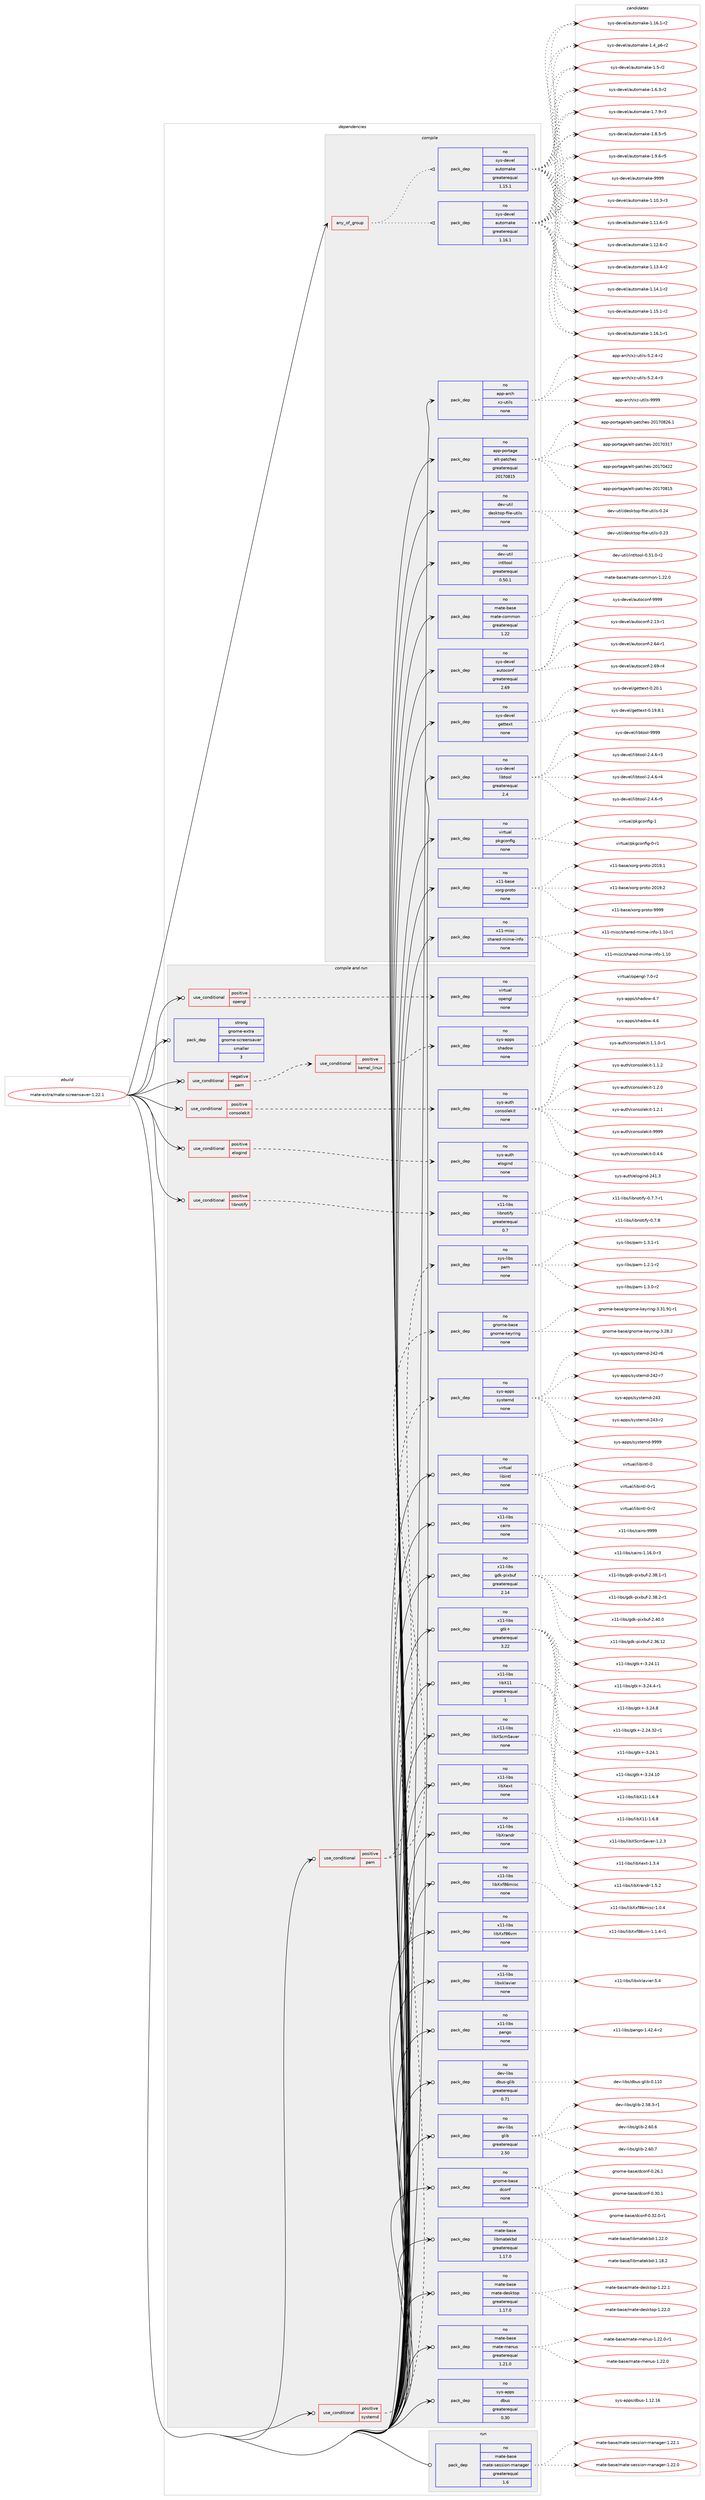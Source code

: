 digraph prolog {

# *************
# Graph options
# *************

newrank=true;
concentrate=true;
compound=true;
graph [rankdir=LR,fontname=Helvetica,fontsize=10,ranksep=1.5];#, ranksep=2.5, nodesep=0.2];
edge  [arrowhead=vee];
node  [fontname=Helvetica,fontsize=10];

# **********
# The ebuild
# **********

subgraph cluster_leftcol {
color=gray;
rank=same;
label=<<i>ebuild</i>>;
id [label="mate-extra/mate-screensaver-1.22.1", color=red, width=4, href="../mate-extra/mate-screensaver-1.22.1.svg"];
}

# ****************
# The dependencies
# ****************

subgraph cluster_midcol {
color=gray;
label=<<i>dependencies</i>>;
subgraph cluster_compile {
fillcolor="#eeeeee";
style=filled;
label=<<i>compile</i>>;
subgraph any13034 {
dependency775326 [label=<<TABLE BORDER="0" CELLBORDER="1" CELLSPACING="0" CELLPADDING="4"><TR><TD CELLPADDING="10">any_of_group</TD></TR></TABLE>>, shape=none, color=red];subgraph pack573028 {
dependency775327 [label=<<TABLE BORDER="0" CELLBORDER="1" CELLSPACING="0" CELLPADDING="4" WIDTH="220"><TR><TD ROWSPAN="6" CELLPADDING="30">pack_dep</TD></TR><TR><TD WIDTH="110">no</TD></TR><TR><TD>sys-devel</TD></TR><TR><TD>automake</TD></TR><TR><TD>greaterequal</TD></TR><TR><TD>1.16.1</TD></TR></TABLE>>, shape=none, color=blue];
}
dependency775326:e -> dependency775327:w [weight=20,style="dotted",arrowhead="oinv"];
subgraph pack573029 {
dependency775328 [label=<<TABLE BORDER="0" CELLBORDER="1" CELLSPACING="0" CELLPADDING="4" WIDTH="220"><TR><TD ROWSPAN="6" CELLPADDING="30">pack_dep</TD></TR><TR><TD WIDTH="110">no</TD></TR><TR><TD>sys-devel</TD></TR><TR><TD>automake</TD></TR><TR><TD>greaterequal</TD></TR><TR><TD>1.15.1</TD></TR></TABLE>>, shape=none, color=blue];
}
dependency775326:e -> dependency775328:w [weight=20,style="dotted",arrowhead="oinv"];
}
id:e -> dependency775326:w [weight=20,style="solid",arrowhead="vee"];
subgraph pack573030 {
dependency775329 [label=<<TABLE BORDER="0" CELLBORDER="1" CELLSPACING="0" CELLPADDING="4" WIDTH="220"><TR><TD ROWSPAN="6" CELLPADDING="30">pack_dep</TD></TR><TR><TD WIDTH="110">no</TD></TR><TR><TD>app-arch</TD></TR><TR><TD>xz-utils</TD></TR><TR><TD>none</TD></TR><TR><TD></TD></TR></TABLE>>, shape=none, color=blue];
}
id:e -> dependency775329:w [weight=20,style="solid",arrowhead="vee"];
subgraph pack573031 {
dependency775330 [label=<<TABLE BORDER="0" CELLBORDER="1" CELLSPACING="0" CELLPADDING="4" WIDTH="220"><TR><TD ROWSPAN="6" CELLPADDING="30">pack_dep</TD></TR><TR><TD WIDTH="110">no</TD></TR><TR><TD>app-portage</TD></TR><TR><TD>elt-patches</TD></TR><TR><TD>greaterequal</TD></TR><TR><TD>20170815</TD></TR></TABLE>>, shape=none, color=blue];
}
id:e -> dependency775330:w [weight=20,style="solid",arrowhead="vee"];
subgraph pack573032 {
dependency775331 [label=<<TABLE BORDER="0" CELLBORDER="1" CELLSPACING="0" CELLPADDING="4" WIDTH="220"><TR><TD ROWSPAN="6" CELLPADDING="30">pack_dep</TD></TR><TR><TD WIDTH="110">no</TD></TR><TR><TD>dev-util</TD></TR><TR><TD>desktop-file-utils</TD></TR><TR><TD>none</TD></TR><TR><TD></TD></TR></TABLE>>, shape=none, color=blue];
}
id:e -> dependency775331:w [weight=20,style="solid",arrowhead="vee"];
subgraph pack573033 {
dependency775332 [label=<<TABLE BORDER="0" CELLBORDER="1" CELLSPACING="0" CELLPADDING="4" WIDTH="220"><TR><TD ROWSPAN="6" CELLPADDING="30">pack_dep</TD></TR><TR><TD WIDTH="110">no</TD></TR><TR><TD>dev-util</TD></TR><TR><TD>intltool</TD></TR><TR><TD>greaterequal</TD></TR><TR><TD>0.50.1</TD></TR></TABLE>>, shape=none, color=blue];
}
id:e -> dependency775332:w [weight=20,style="solid",arrowhead="vee"];
subgraph pack573034 {
dependency775333 [label=<<TABLE BORDER="0" CELLBORDER="1" CELLSPACING="0" CELLPADDING="4" WIDTH="220"><TR><TD ROWSPAN="6" CELLPADDING="30">pack_dep</TD></TR><TR><TD WIDTH="110">no</TD></TR><TR><TD>mate-base</TD></TR><TR><TD>mate-common</TD></TR><TR><TD>greaterequal</TD></TR><TR><TD>1.22</TD></TR></TABLE>>, shape=none, color=blue];
}
id:e -> dependency775333:w [weight=20,style="solid",arrowhead="vee"];
subgraph pack573035 {
dependency775334 [label=<<TABLE BORDER="0" CELLBORDER="1" CELLSPACING="0" CELLPADDING="4" WIDTH="220"><TR><TD ROWSPAN="6" CELLPADDING="30">pack_dep</TD></TR><TR><TD WIDTH="110">no</TD></TR><TR><TD>sys-devel</TD></TR><TR><TD>autoconf</TD></TR><TR><TD>greaterequal</TD></TR><TR><TD>2.69</TD></TR></TABLE>>, shape=none, color=blue];
}
id:e -> dependency775334:w [weight=20,style="solid",arrowhead="vee"];
subgraph pack573036 {
dependency775335 [label=<<TABLE BORDER="0" CELLBORDER="1" CELLSPACING="0" CELLPADDING="4" WIDTH="220"><TR><TD ROWSPAN="6" CELLPADDING="30">pack_dep</TD></TR><TR><TD WIDTH="110">no</TD></TR><TR><TD>sys-devel</TD></TR><TR><TD>gettext</TD></TR><TR><TD>none</TD></TR><TR><TD></TD></TR></TABLE>>, shape=none, color=blue];
}
id:e -> dependency775335:w [weight=20,style="solid",arrowhead="vee"];
subgraph pack573037 {
dependency775336 [label=<<TABLE BORDER="0" CELLBORDER="1" CELLSPACING="0" CELLPADDING="4" WIDTH="220"><TR><TD ROWSPAN="6" CELLPADDING="30">pack_dep</TD></TR><TR><TD WIDTH="110">no</TD></TR><TR><TD>sys-devel</TD></TR><TR><TD>libtool</TD></TR><TR><TD>greaterequal</TD></TR><TR><TD>2.4</TD></TR></TABLE>>, shape=none, color=blue];
}
id:e -> dependency775336:w [weight=20,style="solid",arrowhead="vee"];
subgraph pack573038 {
dependency775337 [label=<<TABLE BORDER="0" CELLBORDER="1" CELLSPACING="0" CELLPADDING="4" WIDTH="220"><TR><TD ROWSPAN="6" CELLPADDING="30">pack_dep</TD></TR><TR><TD WIDTH="110">no</TD></TR><TR><TD>virtual</TD></TR><TR><TD>pkgconfig</TD></TR><TR><TD>none</TD></TR><TR><TD></TD></TR></TABLE>>, shape=none, color=blue];
}
id:e -> dependency775337:w [weight=20,style="solid",arrowhead="vee"];
subgraph pack573039 {
dependency775338 [label=<<TABLE BORDER="0" CELLBORDER="1" CELLSPACING="0" CELLPADDING="4" WIDTH="220"><TR><TD ROWSPAN="6" CELLPADDING="30">pack_dep</TD></TR><TR><TD WIDTH="110">no</TD></TR><TR><TD>x11-base</TD></TR><TR><TD>xorg-proto</TD></TR><TR><TD>none</TD></TR><TR><TD></TD></TR></TABLE>>, shape=none, color=blue];
}
id:e -> dependency775338:w [weight=20,style="solid",arrowhead="vee"];
subgraph pack573040 {
dependency775339 [label=<<TABLE BORDER="0" CELLBORDER="1" CELLSPACING="0" CELLPADDING="4" WIDTH="220"><TR><TD ROWSPAN="6" CELLPADDING="30">pack_dep</TD></TR><TR><TD WIDTH="110">no</TD></TR><TR><TD>x11-misc</TD></TR><TR><TD>shared-mime-info</TD></TR><TR><TD>none</TD></TR><TR><TD></TD></TR></TABLE>>, shape=none, color=blue];
}
id:e -> dependency775339:w [weight=20,style="solid",arrowhead="vee"];
}
subgraph cluster_compileandrun {
fillcolor="#eeeeee";
style=filled;
label=<<i>compile and run</i>>;
subgraph cond188850 {
dependency775340 [label=<<TABLE BORDER="0" CELLBORDER="1" CELLSPACING="0" CELLPADDING="4"><TR><TD ROWSPAN="3" CELLPADDING="10">use_conditional</TD></TR><TR><TD>negative</TD></TR><TR><TD>pam</TD></TR></TABLE>>, shape=none, color=red];
subgraph cond188851 {
dependency775341 [label=<<TABLE BORDER="0" CELLBORDER="1" CELLSPACING="0" CELLPADDING="4"><TR><TD ROWSPAN="3" CELLPADDING="10">use_conditional</TD></TR><TR><TD>positive</TD></TR><TR><TD>kernel_linux</TD></TR></TABLE>>, shape=none, color=red];
subgraph pack573041 {
dependency775342 [label=<<TABLE BORDER="0" CELLBORDER="1" CELLSPACING="0" CELLPADDING="4" WIDTH="220"><TR><TD ROWSPAN="6" CELLPADDING="30">pack_dep</TD></TR><TR><TD WIDTH="110">no</TD></TR><TR><TD>sys-apps</TD></TR><TR><TD>shadow</TD></TR><TR><TD>none</TD></TR><TR><TD></TD></TR></TABLE>>, shape=none, color=blue];
}
dependency775341:e -> dependency775342:w [weight=20,style="dashed",arrowhead="vee"];
}
dependency775340:e -> dependency775341:w [weight=20,style="dashed",arrowhead="vee"];
}
id:e -> dependency775340:w [weight=20,style="solid",arrowhead="odotvee"];
subgraph cond188852 {
dependency775343 [label=<<TABLE BORDER="0" CELLBORDER="1" CELLSPACING="0" CELLPADDING="4"><TR><TD ROWSPAN="3" CELLPADDING="10">use_conditional</TD></TR><TR><TD>positive</TD></TR><TR><TD>consolekit</TD></TR></TABLE>>, shape=none, color=red];
subgraph pack573042 {
dependency775344 [label=<<TABLE BORDER="0" CELLBORDER="1" CELLSPACING="0" CELLPADDING="4" WIDTH="220"><TR><TD ROWSPAN="6" CELLPADDING="30">pack_dep</TD></TR><TR><TD WIDTH="110">no</TD></TR><TR><TD>sys-auth</TD></TR><TR><TD>consolekit</TD></TR><TR><TD>none</TD></TR><TR><TD></TD></TR></TABLE>>, shape=none, color=blue];
}
dependency775343:e -> dependency775344:w [weight=20,style="dashed",arrowhead="vee"];
}
id:e -> dependency775343:w [weight=20,style="solid",arrowhead="odotvee"];
subgraph cond188853 {
dependency775345 [label=<<TABLE BORDER="0" CELLBORDER="1" CELLSPACING="0" CELLPADDING="4"><TR><TD ROWSPAN="3" CELLPADDING="10">use_conditional</TD></TR><TR><TD>positive</TD></TR><TR><TD>elogind</TD></TR></TABLE>>, shape=none, color=red];
subgraph pack573043 {
dependency775346 [label=<<TABLE BORDER="0" CELLBORDER="1" CELLSPACING="0" CELLPADDING="4" WIDTH="220"><TR><TD ROWSPAN="6" CELLPADDING="30">pack_dep</TD></TR><TR><TD WIDTH="110">no</TD></TR><TR><TD>sys-auth</TD></TR><TR><TD>elogind</TD></TR><TR><TD>none</TD></TR><TR><TD></TD></TR></TABLE>>, shape=none, color=blue];
}
dependency775345:e -> dependency775346:w [weight=20,style="dashed",arrowhead="vee"];
}
id:e -> dependency775345:w [weight=20,style="solid",arrowhead="odotvee"];
subgraph cond188854 {
dependency775347 [label=<<TABLE BORDER="0" CELLBORDER="1" CELLSPACING="0" CELLPADDING="4"><TR><TD ROWSPAN="3" CELLPADDING="10">use_conditional</TD></TR><TR><TD>positive</TD></TR><TR><TD>libnotify</TD></TR></TABLE>>, shape=none, color=red];
subgraph pack573044 {
dependency775348 [label=<<TABLE BORDER="0" CELLBORDER="1" CELLSPACING="0" CELLPADDING="4" WIDTH="220"><TR><TD ROWSPAN="6" CELLPADDING="30">pack_dep</TD></TR><TR><TD WIDTH="110">no</TD></TR><TR><TD>x11-libs</TD></TR><TR><TD>libnotify</TD></TR><TR><TD>greaterequal</TD></TR><TR><TD>0.7</TD></TR></TABLE>>, shape=none, color=blue];
}
dependency775347:e -> dependency775348:w [weight=20,style="dashed",arrowhead="vee"];
}
id:e -> dependency775347:w [weight=20,style="solid",arrowhead="odotvee"];
subgraph cond188855 {
dependency775349 [label=<<TABLE BORDER="0" CELLBORDER="1" CELLSPACING="0" CELLPADDING="4"><TR><TD ROWSPAN="3" CELLPADDING="10">use_conditional</TD></TR><TR><TD>positive</TD></TR><TR><TD>opengl</TD></TR></TABLE>>, shape=none, color=red];
subgraph pack573045 {
dependency775350 [label=<<TABLE BORDER="0" CELLBORDER="1" CELLSPACING="0" CELLPADDING="4" WIDTH="220"><TR><TD ROWSPAN="6" CELLPADDING="30">pack_dep</TD></TR><TR><TD WIDTH="110">no</TD></TR><TR><TD>virtual</TD></TR><TR><TD>opengl</TD></TR><TR><TD>none</TD></TR><TR><TD></TD></TR></TABLE>>, shape=none, color=blue];
}
dependency775349:e -> dependency775350:w [weight=20,style="dashed",arrowhead="vee"];
}
id:e -> dependency775349:w [weight=20,style="solid",arrowhead="odotvee"];
subgraph cond188856 {
dependency775351 [label=<<TABLE BORDER="0" CELLBORDER="1" CELLSPACING="0" CELLPADDING="4"><TR><TD ROWSPAN="3" CELLPADDING="10">use_conditional</TD></TR><TR><TD>positive</TD></TR><TR><TD>pam</TD></TR></TABLE>>, shape=none, color=red];
subgraph pack573046 {
dependency775352 [label=<<TABLE BORDER="0" CELLBORDER="1" CELLSPACING="0" CELLPADDING="4" WIDTH="220"><TR><TD ROWSPAN="6" CELLPADDING="30">pack_dep</TD></TR><TR><TD WIDTH="110">no</TD></TR><TR><TD>gnome-base</TD></TR><TR><TD>gnome-keyring</TD></TR><TR><TD>none</TD></TR><TR><TD></TD></TR></TABLE>>, shape=none, color=blue];
}
dependency775351:e -> dependency775352:w [weight=20,style="dashed",arrowhead="vee"];
subgraph pack573047 {
dependency775353 [label=<<TABLE BORDER="0" CELLBORDER="1" CELLSPACING="0" CELLPADDING="4" WIDTH="220"><TR><TD ROWSPAN="6" CELLPADDING="30">pack_dep</TD></TR><TR><TD WIDTH="110">no</TD></TR><TR><TD>sys-libs</TD></TR><TR><TD>pam</TD></TR><TR><TD>none</TD></TR><TR><TD></TD></TR></TABLE>>, shape=none, color=blue];
}
dependency775351:e -> dependency775353:w [weight=20,style="dashed",arrowhead="vee"];
}
id:e -> dependency775351:w [weight=20,style="solid",arrowhead="odotvee"];
subgraph cond188857 {
dependency775354 [label=<<TABLE BORDER="0" CELLBORDER="1" CELLSPACING="0" CELLPADDING="4"><TR><TD ROWSPAN="3" CELLPADDING="10">use_conditional</TD></TR><TR><TD>positive</TD></TR><TR><TD>systemd</TD></TR></TABLE>>, shape=none, color=red];
subgraph pack573048 {
dependency775355 [label=<<TABLE BORDER="0" CELLBORDER="1" CELLSPACING="0" CELLPADDING="4" WIDTH="220"><TR><TD ROWSPAN="6" CELLPADDING="30">pack_dep</TD></TR><TR><TD WIDTH="110">no</TD></TR><TR><TD>sys-apps</TD></TR><TR><TD>systemd</TD></TR><TR><TD>none</TD></TR><TR><TD></TD></TR></TABLE>>, shape=none, color=blue];
}
dependency775354:e -> dependency775355:w [weight=20,style="dashed",arrowhead="vee"];
}
id:e -> dependency775354:w [weight=20,style="solid",arrowhead="odotvee"];
subgraph pack573049 {
dependency775356 [label=<<TABLE BORDER="0" CELLBORDER="1" CELLSPACING="0" CELLPADDING="4" WIDTH="220"><TR><TD ROWSPAN="6" CELLPADDING="30">pack_dep</TD></TR><TR><TD WIDTH="110">no</TD></TR><TR><TD>dev-libs</TD></TR><TR><TD>dbus-glib</TD></TR><TR><TD>greaterequal</TD></TR><TR><TD>0.71</TD></TR></TABLE>>, shape=none, color=blue];
}
id:e -> dependency775356:w [weight=20,style="solid",arrowhead="odotvee"];
subgraph pack573050 {
dependency775357 [label=<<TABLE BORDER="0" CELLBORDER="1" CELLSPACING="0" CELLPADDING="4" WIDTH="220"><TR><TD ROWSPAN="6" CELLPADDING="30">pack_dep</TD></TR><TR><TD WIDTH="110">no</TD></TR><TR><TD>dev-libs</TD></TR><TR><TD>glib</TD></TR><TR><TD>greaterequal</TD></TR><TR><TD>2.50</TD></TR></TABLE>>, shape=none, color=blue];
}
id:e -> dependency775357:w [weight=20,style="solid",arrowhead="odotvee"];
subgraph pack573051 {
dependency775358 [label=<<TABLE BORDER="0" CELLBORDER="1" CELLSPACING="0" CELLPADDING="4" WIDTH="220"><TR><TD ROWSPAN="6" CELLPADDING="30">pack_dep</TD></TR><TR><TD WIDTH="110">no</TD></TR><TR><TD>gnome-base</TD></TR><TR><TD>dconf</TD></TR><TR><TD>none</TD></TR><TR><TD></TD></TR></TABLE>>, shape=none, color=blue];
}
id:e -> dependency775358:w [weight=20,style="solid",arrowhead="odotvee"];
subgraph pack573052 {
dependency775359 [label=<<TABLE BORDER="0" CELLBORDER="1" CELLSPACING="0" CELLPADDING="4" WIDTH="220"><TR><TD ROWSPAN="6" CELLPADDING="30">pack_dep</TD></TR><TR><TD WIDTH="110">no</TD></TR><TR><TD>mate-base</TD></TR><TR><TD>libmatekbd</TD></TR><TR><TD>greaterequal</TD></TR><TR><TD>1.17.0</TD></TR></TABLE>>, shape=none, color=blue];
}
id:e -> dependency775359:w [weight=20,style="solid",arrowhead="odotvee"];
subgraph pack573053 {
dependency775360 [label=<<TABLE BORDER="0" CELLBORDER="1" CELLSPACING="0" CELLPADDING="4" WIDTH="220"><TR><TD ROWSPAN="6" CELLPADDING="30">pack_dep</TD></TR><TR><TD WIDTH="110">no</TD></TR><TR><TD>mate-base</TD></TR><TR><TD>mate-desktop</TD></TR><TR><TD>greaterequal</TD></TR><TR><TD>1.17.0</TD></TR></TABLE>>, shape=none, color=blue];
}
id:e -> dependency775360:w [weight=20,style="solid",arrowhead="odotvee"];
subgraph pack573054 {
dependency775361 [label=<<TABLE BORDER="0" CELLBORDER="1" CELLSPACING="0" CELLPADDING="4" WIDTH="220"><TR><TD ROWSPAN="6" CELLPADDING="30">pack_dep</TD></TR><TR><TD WIDTH="110">no</TD></TR><TR><TD>mate-base</TD></TR><TR><TD>mate-menus</TD></TR><TR><TD>greaterequal</TD></TR><TR><TD>1.21.0</TD></TR></TABLE>>, shape=none, color=blue];
}
id:e -> dependency775361:w [weight=20,style="solid",arrowhead="odotvee"];
subgraph pack573055 {
dependency775362 [label=<<TABLE BORDER="0" CELLBORDER="1" CELLSPACING="0" CELLPADDING="4" WIDTH="220"><TR><TD ROWSPAN="6" CELLPADDING="30">pack_dep</TD></TR><TR><TD WIDTH="110">no</TD></TR><TR><TD>sys-apps</TD></TR><TR><TD>dbus</TD></TR><TR><TD>greaterequal</TD></TR><TR><TD>0.30</TD></TR></TABLE>>, shape=none, color=blue];
}
id:e -> dependency775362:w [weight=20,style="solid",arrowhead="odotvee"];
subgraph pack573056 {
dependency775363 [label=<<TABLE BORDER="0" CELLBORDER="1" CELLSPACING="0" CELLPADDING="4" WIDTH="220"><TR><TD ROWSPAN="6" CELLPADDING="30">pack_dep</TD></TR><TR><TD WIDTH="110">no</TD></TR><TR><TD>virtual</TD></TR><TR><TD>libintl</TD></TR><TR><TD>none</TD></TR><TR><TD></TD></TR></TABLE>>, shape=none, color=blue];
}
id:e -> dependency775363:w [weight=20,style="solid",arrowhead="odotvee"];
subgraph pack573057 {
dependency775364 [label=<<TABLE BORDER="0" CELLBORDER="1" CELLSPACING="0" CELLPADDING="4" WIDTH="220"><TR><TD ROWSPAN="6" CELLPADDING="30">pack_dep</TD></TR><TR><TD WIDTH="110">no</TD></TR><TR><TD>x11-libs</TD></TR><TR><TD>cairo</TD></TR><TR><TD>none</TD></TR><TR><TD></TD></TR></TABLE>>, shape=none, color=blue];
}
id:e -> dependency775364:w [weight=20,style="solid",arrowhead="odotvee"];
subgraph pack573058 {
dependency775365 [label=<<TABLE BORDER="0" CELLBORDER="1" CELLSPACING="0" CELLPADDING="4" WIDTH="220"><TR><TD ROWSPAN="6" CELLPADDING="30">pack_dep</TD></TR><TR><TD WIDTH="110">no</TD></TR><TR><TD>x11-libs</TD></TR><TR><TD>gdk-pixbuf</TD></TR><TR><TD>greaterequal</TD></TR><TR><TD>2.14</TD></TR></TABLE>>, shape=none, color=blue];
}
id:e -> dependency775365:w [weight=20,style="solid",arrowhead="odotvee"];
subgraph pack573059 {
dependency775366 [label=<<TABLE BORDER="0" CELLBORDER="1" CELLSPACING="0" CELLPADDING="4" WIDTH="220"><TR><TD ROWSPAN="6" CELLPADDING="30">pack_dep</TD></TR><TR><TD WIDTH="110">no</TD></TR><TR><TD>x11-libs</TD></TR><TR><TD>gtk+</TD></TR><TR><TD>greaterequal</TD></TR><TR><TD>3.22</TD></TR></TABLE>>, shape=none, color=blue];
}
id:e -> dependency775366:w [weight=20,style="solid",arrowhead="odotvee"];
subgraph pack573060 {
dependency775367 [label=<<TABLE BORDER="0" CELLBORDER="1" CELLSPACING="0" CELLPADDING="4" WIDTH="220"><TR><TD ROWSPAN="6" CELLPADDING="30">pack_dep</TD></TR><TR><TD WIDTH="110">no</TD></TR><TR><TD>x11-libs</TD></TR><TR><TD>libX11</TD></TR><TR><TD>greaterequal</TD></TR><TR><TD>1</TD></TR></TABLE>>, shape=none, color=blue];
}
id:e -> dependency775367:w [weight=20,style="solid",arrowhead="odotvee"];
subgraph pack573061 {
dependency775368 [label=<<TABLE BORDER="0" CELLBORDER="1" CELLSPACING="0" CELLPADDING="4" WIDTH="220"><TR><TD ROWSPAN="6" CELLPADDING="30">pack_dep</TD></TR><TR><TD WIDTH="110">no</TD></TR><TR><TD>x11-libs</TD></TR><TR><TD>libXScrnSaver</TD></TR><TR><TD>none</TD></TR><TR><TD></TD></TR></TABLE>>, shape=none, color=blue];
}
id:e -> dependency775368:w [weight=20,style="solid",arrowhead="odotvee"];
subgraph pack573062 {
dependency775369 [label=<<TABLE BORDER="0" CELLBORDER="1" CELLSPACING="0" CELLPADDING="4" WIDTH="220"><TR><TD ROWSPAN="6" CELLPADDING="30">pack_dep</TD></TR><TR><TD WIDTH="110">no</TD></TR><TR><TD>x11-libs</TD></TR><TR><TD>libXext</TD></TR><TR><TD>none</TD></TR><TR><TD></TD></TR></TABLE>>, shape=none, color=blue];
}
id:e -> dependency775369:w [weight=20,style="solid",arrowhead="odotvee"];
subgraph pack573063 {
dependency775370 [label=<<TABLE BORDER="0" CELLBORDER="1" CELLSPACING="0" CELLPADDING="4" WIDTH="220"><TR><TD ROWSPAN="6" CELLPADDING="30">pack_dep</TD></TR><TR><TD WIDTH="110">no</TD></TR><TR><TD>x11-libs</TD></TR><TR><TD>libXrandr</TD></TR><TR><TD>none</TD></TR><TR><TD></TD></TR></TABLE>>, shape=none, color=blue];
}
id:e -> dependency775370:w [weight=20,style="solid",arrowhead="odotvee"];
subgraph pack573064 {
dependency775371 [label=<<TABLE BORDER="0" CELLBORDER="1" CELLSPACING="0" CELLPADDING="4" WIDTH="220"><TR><TD ROWSPAN="6" CELLPADDING="30">pack_dep</TD></TR><TR><TD WIDTH="110">no</TD></TR><TR><TD>x11-libs</TD></TR><TR><TD>libXxf86misc</TD></TR><TR><TD>none</TD></TR><TR><TD></TD></TR></TABLE>>, shape=none, color=blue];
}
id:e -> dependency775371:w [weight=20,style="solid",arrowhead="odotvee"];
subgraph pack573065 {
dependency775372 [label=<<TABLE BORDER="0" CELLBORDER="1" CELLSPACING="0" CELLPADDING="4" WIDTH="220"><TR><TD ROWSPAN="6" CELLPADDING="30">pack_dep</TD></TR><TR><TD WIDTH="110">no</TD></TR><TR><TD>x11-libs</TD></TR><TR><TD>libXxf86vm</TD></TR><TR><TD>none</TD></TR><TR><TD></TD></TR></TABLE>>, shape=none, color=blue];
}
id:e -> dependency775372:w [weight=20,style="solid",arrowhead="odotvee"];
subgraph pack573066 {
dependency775373 [label=<<TABLE BORDER="0" CELLBORDER="1" CELLSPACING="0" CELLPADDING="4" WIDTH="220"><TR><TD ROWSPAN="6" CELLPADDING="30">pack_dep</TD></TR><TR><TD WIDTH="110">no</TD></TR><TR><TD>x11-libs</TD></TR><TR><TD>libxklavier</TD></TR><TR><TD>none</TD></TR><TR><TD></TD></TR></TABLE>>, shape=none, color=blue];
}
id:e -> dependency775373:w [weight=20,style="solid",arrowhead="odotvee"];
subgraph pack573067 {
dependency775374 [label=<<TABLE BORDER="0" CELLBORDER="1" CELLSPACING="0" CELLPADDING="4" WIDTH="220"><TR><TD ROWSPAN="6" CELLPADDING="30">pack_dep</TD></TR><TR><TD WIDTH="110">no</TD></TR><TR><TD>x11-libs</TD></TR><TR><TD>pango</TD></TR><TR><TD>none</TD></TR><TR><TD></TD></TR></TABLE>>, shape=none, color=blue];
}
id:e -> dependency775374:w [weight=20,style="solid",arrowhead="odotvee"];
subgraph pack573068 {
dependency775375 [label=<<TABLE BORDER="0" CELLBORDER="1" CELLSPACING="0" CELLPADDING="4" WIDTH="220"><TR><TD ROWSPAN="6" CELLPADDING="30">pack_dep</TD></TR><TR><TD WIDTH="110">strong</TD></TR><TR><TD>gnome-extra</TD></TR><TR><TD>gnome-screensaver</TD></TR><TR><TD>smaller</TD></TR><TR><TD>3</TD></TR></TABLE>>, shape=none, color=blue];
}
id:e -> dependency775375:w [weight=20,style="solid",arrowhead="odotvee"];
}
subgraph cluster_run {
fillcolor="#eeeeee";
style=filled;
label=<<i>run</i>>;
subgraph pack573069 {
dependency775376 [label=<<TABLE BORDER="0" CELLBORDER="1" CELLSPACING="0" CELLPADDING="4" WIDTH="220"><TR><TD ROWSPAN="6" CELLPADDING="30">pack_dep</TD></TR><TR><TD WIDTH="110">no</TD></TR><TR><TD>mate-base</TD></TR><TR><TD>mate-session-manager</TD></TR><TR><TD>greaterequal</TD></TR><TR><TD>1.6</TD></TR></TABLE>>, shape=none, color=blue];
}
id:e -> dependency775376:w [weight=20,style="solid",arrowhead="odot"];
}
}

# **************
# The candidates
# **************

subgraph cluster_choices {
rank=same;
color=gray;
label=<<i>candidates</i>>;

subgraph choice573028 {
color=black;
nodesep=1;
choice11512111545100101118101108479711711611110997107101454946494846514511451 [label="sys-devel/automake-1.10.3-r3", color=red, width=4,href="../sys-devel/automake-1.10.3-r3.svg"];
choice11512111545100101118101108479711711611110997107101454946494946544511451 [label="sys-devel/automake-1.11.6-r3", color=red, width=4,href="../sys-devel/automake-1.11.6-r3.svg"];
choice11512111545100101118101108479711711611110997107101454946495046544511450 [label="sys-devel/automake-1.12.6-r2", color=red, width=4,href="../sys-devel/automake-1.12.6-r2.svg"];
choice11512111545100101118101108479711711611110997107101454946495146524511450 [label="sys-devel/automake-1.13.4-r2", color=red, width=4,href="../sys-devel/automake-1.13.4-r2.svg"];
choice11512111545100101118101108479711711611110997107101454946495246494511450 [label="sys-devel/automake-1.14.1-r2", color=red, width=4,href="../sys-devel/automake-1.14.1-r2.svg"];
choice11512111545100101118101108479711711611110997107101454946495346494511450 [label="sys-devel/automake-1.15.1-r2", color=red, width=4,href="../sys-devel/automake-1.15.1-r2.svg"];
choice11512111545100101118101108479711711611110997107101454946495446494511449 [label="sys-devel/automake-1.16.1-r1", color=red, width=4,href="../sys-devel/automake-1.16.1-r1.svg"];
choice11512111545100101118101108479711711611110997107101454946495446494511450 [label="sys-devel/automake-1.16.1-r2", color=red, width=4,href="../sys-devel/automake-1.16.1-r2.svg"];
choice115121115451001011181011084797117116111109971071014549465295112544511450 [label="sys-devel/automake-1.4_p6-r2", color=red, width=4,href="../sys-devel/automake-1.4_p6-r2.svg"];
choice11512111545100101118101108479711711611110997107101454946534511450 [label="sys-devel/automake-1.5-r2", color=red, width=4,href="../sys-devel/automake-1.5-r2.svg"];
choice115121115451001011181011084797117116111109971071014549465446514511450 [label="sys-devel/automake-1.6.3-r2", color=red, width=4,href="../sys-devel/automake-1.6.3-r2.svg"];
choice115121115451001011181011084797117116111109971071014549465546574511451 [label="sys-devel/automake-1.7.9-r3", color=red, width=4,href="../sys-devel/automake-1.7.9-r3.svg"];
choice115121115451001011181011084797117116111109971071014549465646534511453 [label="sys-devel/automake-1.8.5-r5", color=red, width=4,href="../sys-devel/automake-1.8.5-r5.svg"];
choice115121115451001011181011084797117116111109971071014549465746544511453 [label="sys-devel/automake-1.9.6-r5", color=red, width=4,href="../sys-devel/automake-1.9.6-r5.svg"];
choice115121115451001011181011084797117116111109971071014557575757 [label="sys-devel/automake-9999", color=red, width=4,href="../sys-devel/automake-9999.svg"];
dependency775327:e -> choice11512111545100101118101108479711711611110997107101454946494846514511451:w [style=dotted,weight="100"];
dependency775327:e -> choice11512111545100101118101108479711711611110997107101454946494946544511451:w [style=dotted,weight="100"];
dependency775327:e -> choice11512111545100101118101108479711711611110997107101454946495046544511450:w [style=dotted,weight="100"];
dependency775327:e -> choice11512111545100101118101108479711711611110997107101454946495146524511450:w [style=dotted,weight="100"];
dependency775327:e -> choice11512111545100101118101108479711711611110997107101454946495246494511450:w [style=dotted,weight="100"];
dependency775327:e -> choice11512111545100101118101108479711711611110997107101454946495346494511450:w [style=dotted,weight="100"];
dependency775327:e -> choice11512111545100101118101108479711711611110997107101454946495446494511449:w [style=dotted,weight="100"];
dependency775327:e -> choice11512111545100101118101108479711711611110997107101454946495446494511450:w [style=dotted,weight="100"];
dependency775327:e -> choice115121115451001011181011084797117116111109971071014549465295112544511450:w [style=dotted,weight="100"];
dependency775327:e -> choice11512111545100101118101108479711711611110997107101454946534511450:w [style=dotted,weight="100"];
dependency775327:e -> choice115121115451001011181011084797117116111109971071014549465446514511450:w [style=dotted,weight="100"];
dependency775327:e -> choice115121115451001011181011084797117116111109971071014549465546574511451:w [style=dotted,weight="100"];
dependency775327:e -> choice115121115451001011181011084797117116111109971071014549465646534511453:w [style=dotted,weight="100"];
dependency775327:e -> choice115121115451001011181011084797117116111109971071014549465746544511453:w [style=dotted,weight="100"];
dependency775327:e -> choice115121115451001011181011084797117116111109971071014557575757:w [style=dotted,weight="100"];
}
subgraph choice573029 {
color=black;
nodesep=1;
choice11512111545100101118101108479711711611110997107101454946494846514511451 [label="sys-devel/automake-1.10.3-r3", color=red, width=4,href="../sys-devel/automake-1.10.3-r3.svg"];
choice11512111545100101118101108479711711611110997107101454946494946544511451 [label="sys-devel/automake-1.11.6-r3", color=red, width=4,href="../sys-devel/automake-1.11.6-r3.svg"];
choice11512111545100101118101108479711711611110997107101454946495046544511450 [label="sys-devel/automake-1.12.6-r2", color=red, width=4,href="../sys-devel/automake-1.12.6-r2.svg"];
choice11512111545100101118101108479711711611110997107101454946495146524511450 [label="sys-devel/automake-1.13.4-r2", color=red, width=4,href="../sys-devel/automake-1.13.4-r2.svg"];
choice11512111545100101118101108479711711611110997107101454946495246494511450 [label="sys-devel/automake-1.14.1-r2", color=red, width=4,href="../sys-devel/automake-1.14.1-r2.svg"];
choice11512111545100101118101108479711711611110997107101454946495346494511450 [label="sys-devel/automake-1.15.1-r2", color=red, width=4,href="../sys-devel/automake-1.15.1-r2.svg"];
choice11512111545100101118101108479711711611110997107101454946495446494511449 [label="sys-devel/automake-1.16.1-r1", color=red, width=4,href="../sys-devel/automake-1.16.1-r1.svg"];
choice11512111545100101118101108479711711611110997107101454946495446494511450 [label="sys-devel/automake-1.16.1-r2", color=red, width=4,href="../sys-devel/automake-1.16.1-r2.svg"];
choice115121115451001011181011084797117116111109971071014549465295112544511450 [label="sys-devel/automake-1.4_p6-r2", color=red, width=4,href="../sys-devel/automake-1.4_p6-r2.svg"];
choice11512111545100101118101108479711711611110997107101454946534511450 [label="sys-devel/automake-1.5-r2", color=red, width=4,href="../sys-devel/automake-1.5-r2.svg"];
choice115121115451001011181011084797117116111109971071014549465446514511450 [label="sys-devel/automake-1.6.3-r2", color=red, width=4,href="../sys-devel/automake-1.6.3-r2.svg"];
choice115121115451001011181011084797117116111109971071014549465546574511451 [label="sys-devel/automake-1.7.9-r3", color=red, width=4,href="../sys-devel/automake-1.7.9-r3.svg"];
choice115121115451001011181011084797117116111109971071014549465646534511453 [label="sys-devel/automake-1.8.5-r5", color=red, width=4,href="../sys-devel/automake-1.8.5-r5.svg"];
choice115121115451001011181011084797117116111109971071014549465746544511453 [label="sys-devel/automake-1.9.6-r5", color=red, width=4,href="../sys-devel/automake-1.9.6-r5.svg"];
choice115121115451001011181011084797117116111109971071014557575757 [label="sys-devel/automake-9999", color=red, width=4,href="../sys-devel/automake-9999.svg"];
dependency775328:e -> choice11512111545100101118101108479711711611110997107101454946494846514511451:w [style=dotted,weight="100"];
dependency775328:e -> choice11512111545100101118101108479711711611110997107101454946494946544511451:w [style=dotted,weight="100"];
dependency775328:e -> choice11512111545100101118101108479711711611110997107101454946495046544511450:w [style=dotted,weight="100"];
dependency775328:e -> choice11512111545100101118101108479711711611110997107101454946495146524511450:w [style=dotted,weight="100"];
dependency775328:e -> choice11512111545100101118101108479711711611110997107101454946495246494511450:w [style=dotted,weight="100"];
dependency775328:e -> choice11512111545100101118101108479711711611110997107101454946495346494511450:w [style=dotted,weight="100"];
dependency775328:e -> choice11512111545100101118101108479711711611110997107101454946495446494511449:w [style=dotted,weight="100"];
dependency775328:e -> choice11512111545100101118101108479711711611110997107101454946495446494511450:w [style=dotted,weight="100"];
dependency775328:e -> choice115121115451001011181011084797117116111109971071014549465295112544511450:w [style=dotted,weight="100"];
dependency775328:e -> choice11512111545100101118101108479711711611110997107101454946534511450:w [style=dotted,weight="100"];
dependency775328:e -> choice115121115451001011181011084797117116111109971071014549465446514511450:w [style=dotted,weight="100"];
dependency775328:e -> choice115121115451001011181011084797117116111109971071014549465546574511451:w [style=dotted,weight="100"];
dependency775328:e -> choice115121115451001011181011084797117116111109971071014549465646534511453:w [style=dotted,weight="100"];
dependency775328:e -> choice115121115451001011181011084797117116111109971071014549465746544511453:w [style=dotted,weight="100"];
dependency775328:e -> choice115121115451001011181011084797117116111109971071014557575757:w [style=dotted,weight="100"];
}
subgraph choice573030 {
color=black;
nodesep=1;
choice9711211245971149910447120122451171161051081154553465046524511450 [label="app-arch/xz-utils-5.2.4-r2", color=red, width=4,href="../app-arch/xz-utils-5.2.4-r2.svg"];
choice9711211245971149910447120122451171161051081154553465046524511451 [label="app-arch/xz-utils-5.2.4-r3", color=red, width=4,href="../app-arch/xz-utils-5.2.4-r3.svg"];
choice9711211245971149910447120122451171161051081154557575757 [label="app-arch/xz-utils-9999", color=red, width=4,href="../app-arch/xz-utils-9999.svg"];
dependency775329:e -> choice9711211245971149910447120122451171161051081154553465046524511450:w [style=dotted,weight="100"];
dependency775329:e -> choice9711211245971149910447120122451171161051081154553465046524511451:w [style=dotted,weight="100"];
dependency775329:e -> choice9711211245971149910447120122451171161051081154557575757:w [style=dotted,weight="100"];
}
subgraph choice573031 {
color=black;
nodesep=1;
choice97112112451121111141169710310147101108116451129711699104101115455048495548514955 [label="app-portage/elt-patches-20170317", color=red, width=4,href="../app-portage/elt-patches-20170317.svg"];
choice97112112451121111141169710310147101108116451129711699104101115455048495548525050 [label="app-portage/elt-patches-20170422", color=red, width=4,href="../app-portage/elt-patches-20170422.svg"];
choice97112112451121111141169710310147101108116451129711699104101115455048495548564953 [label="app-portage/elt-patches-20170815", color=red, width=4,href="../app-portage/elt-patches-20170815.svg"];
choice971121124511211111411697103101471011081164511297116991041011154550484955485650544649 [label="app-portage/elt-patches-20170826.1", color=red, width=4,href="../app-portage/elt-patches-20170826.1.svg"];
dependency775330:e -> choice97112112451121111141169710310147101108116451129711699104101115455048495548514955:w [style=dotted,weight="100"];
dependency775330:e -> choice97112112451121111141169710310147101108116451129711699104101115455048495548525050:w [style=dotted,weight="100"];
dependency775330:e -> choice97112112451121111141169710310147101108116451129711699104101115455048495548564953:w [style=dotted,weight="100"];
dependency775330:e -> choice971121124511211111411697103101471011081164511297116991041011154550484955485650544649:w [style=dotted,weight="100"];
}
subgraph choice573032 {
color=black;
nodesep=1;
choice100101118451171161051084710010111510711611111245102105108101451171161051081154548465051 [label="dev-util/desktop-file-utils-0.23", color=red, width=4,href="../dev-util/desktop-file-utils-0.23.svg"];
choice100101118451171161051084710010111510711611111245102105108101451171161051081154548465052 [label="dev-util/desktop-file-utils-0.24", color=red, width=4,href="../dev-util/desktop-file-utils-0.24.svg"];
dependency775331:e -> choice100101118451171161051084710010111510711611111245102105108101451171161051081154548465051:w [style=dotted,weight="100"];
dependency775331:e -> choice100101118451171161051084710010111510711611111245102105108101451171161051081154548465052:w [style=dotted,weight="100"];
}
subgraph choice573033 {
color=black;
nodesep=1;
choice1001011184511711610510847105110116108116111111108454846534946484511450 [label="dev-util/intltool-0.51.0-r2", color=red, width=4,href="../dev-util/intltool-0.51.0-r2.svg"];
dependency775332:e -> choice1001011184511711610510847105110116108116111111108454846534946484511450:w [style=dotted,weight="100"];
}
subgraph choice573034 {
color=black;
nodesep=1;
choice109971161014598971151014710997116101459911110910911111045494650504648 [label="mate-base/mate-common-1.22.0", color=red, width=4,href="../mate-base/mate-common-1.22.0.svg"];
dependency775333:e -> choice109971161014598971151014710997116101459911110910911111045494650504648:w [style=dotted,weight="100"];
}
subgraph choice573035 {
color=black;
nodesep=1;
choice1151211154510010111810110847971171161119911111010245504649514511449 [label="sys-devel/autoconf-2.13-r1", color=red, width=4,href="../sys-devel/autoconf-2.13-r1.svg"];
choice1151211154510010111810110847971171161119911111010245504654524511449 [label="sys-devel/autoconf-2.64-r1", color=red, width=4,href="../sys-devel/autoconf-2.64-r1.svg"];
choice1151211154510010111810110847971171161119911111010245504654574511452 [label="sys-devel/autoconf-2.69-r4", color=red, width=4,href="../sys-devel/autoconf-2.69-r4.svg"];
choice115121115451001011181011084797117116111991111101024557575757 [label="sys-devel/autoconf-9999", color=red, width=4,href="../sys-devel/autoconf-9999.svg"];
dependency775334:e -> choice1151211154510010111810110847971171161119911111010245504649514511449:w [style=dotted,weight="100"];
dependency775334:e -> choice1151211154510010111810110847971171161119911111010245504654524511449:w [style=dotted,weight="100"];
dependency775334:e -> choice1151211154510010111810110847971171161119911111010245504654574511452:w [style=dotted,weight="100"];
dependency775334:e -> choice115121115451001011181011084797117116111991111101024557575757:w [style=dotted,weight="100"];
}
subgraph choice573036 {
color=black;
nodesep=1;
choice1151211154510010111810110847103101116116101120116454846495746564649 [label="sys-devel/gettext-0.19.8.1", color=red, width=4,href="../sys-devel/gettext-0.19.8.1.svg"];
choice115121115451001011181011084710310111611610112011645484650484649 [label="sys-devel/gettext-0.20.1", color=red, width=4,href="../sys-devel/gettext-0.20.1.svg"];
dependency775335:e -> choice1151211154510010111810110847103101116116101120116454846495746564649:w [style=dotted,weight="100"];
dependency775335:e -> choice115121115451001011181011084710310111611610112011645484650484649:w [style=dotted,weight="100"];
}
subgraph choice573037 {
color=black;
nodesep=1;
choice1151211154510010111810110847108105981161111111084550465246544511451 [label="sys-devel/libtool-2.4.6-r3", color=red, width=4,href="../sys-devel/libtool-2.4.6-r3.svg"];
choice1151211154510010111810110847108105981161111111084550465246544511452 [label="sys-devel/libtool-2.4.6-r4", color=red, width=4,href="../sys-devel/libtool-2.4.6-r4.svg"];
choice1151211154510010111810110847108105981161111111084550465246544511453 [label="sys-devel/libtool-2.4.6-r5", color=red, width=4,href="../sys-devel/libtool-2.4.6-r5.svg"];
choice1151211154510010111810110847108105981161111111084557575757 [label="sys-devel/libtool-9999", color=red, width=4,href="../sys-devel/libtool-9999.svg"];
dependency775336:e -> choice1151211154510010111810110847108105981161111111084550465246544511451:w [style=dotted,weight="100"];
dependency775336:e -> choice1151211154510010111810110847108105981161111111084550465246544511452:w [style=dotted,weight="100"];
dependency775336:e -> choice1151211154510010111810110847108105981161111111084550465246544511453:w [style=dotted,weight="100"];
dependency775336:e -> choice1151211154510010111810110847108105981161111111084557575757:w [style=dotted,weight="100"];
}
subgraph choice573038 {
color=black;
nodesep=1;
choice11810511411611797108471121071039911111010210510345484511449 [label="virtual/pkgconfig-0-r1", color=red, width=4,href="../virtual/pkgconfig-0-r1.svg"];
choice1181051141161179710847112107103991111101021051034549 [label="virtual/pkgconfig-1", color=red, width=4,href="../virtual/pkgconfig-1.svg"];
dependency775337:e -> choice11810511411611797108471121071039911111010210510345484511449:w [style=dotted,weight="100"];
dependency775337:e -> choice1181051141161179710847112107103991111101021051034549:w [style=dotted,weight="100"];
}
subgraph choice573039 {
color=black;
nodesep=1;
choice1204949459897115101471201111141034511211411111611145504849574649 [label="x11-base/xorg-proto-2019.1", color=red, width=4,href="../x11-base/xorg-proto-2019.1.svg"];
choice1204949459897115101471201111141034511211411111611145504849574650 [label="x11-base/xorg-proto-2019.2", color=red, width=4,href="../x11-base/xorg-proto-2019.2.svg"];
choice120494945989711510147120111114103451121141111161114557575757 [label="x11-base/xorg-proto-9999", color=red, width=4,href="../x11-base/xorg-proto-9999.svg"];
dependency775338:e -> choice1204949459897115101471201111141034511211411111611145504849574649:w [style=dotted,weight="100"];
dependency775338:e -> choice1204949459897115101471201111141034511211411111611145504849574650:w [style=dotted,weight="100"];
dependency775338:e -> choice120494945989711510147120111114103451121141111161114557575757:w [style=dotted,weight="100"];
}
subgraph choice573040 {
color=black;
nodesep=1;
choice12049494510910511599471151049711410110045109105109101451051101021114549464948 [label="x11-misc/shared-mime-info-1.10", color=red, width=4,href="../x11-misc/shared-mime-info-1.10.svg"];
choice120494945109105115994711510497114101100451091051091014510511010211145494649484511449 [label="x11-misc/shared-mime-info-1.10-r1", color=red, width=4,href="../x11-misc/shared-mime-info-1.10-r1.svg"];
dependency775339:e -> choice12049494510910511599471151049711410110045109105109101451051101021114549464948:w [style=dotted,weight="100"];
dependency775339:e -> choice120494945109105115994711510497114101100451091051091014510511010211145494649484511449:w [style=dotted,weight="100"];
}
subgraph choice573041 {
color=black;
nodesep=1;
choice1151211154597112112115471151049710011111945524654 [label="sys-apps/shadow-4.6", color=red, width=4,href="../sys-apps/shadow-4.6.svg"];
choice1151211154597112112115471151049710011111945524655 [label="sys-apps/shadow-4.7", color=red, width=4,href="../sys-apps/shadow-4.7.svg"];
dependency775342:e -> choice1151211154597112112115471151049710011111945524654:w [style=dotted,weight="100"];
dependency775342:e -> choice1151211154597112112115471151049710011111945524655:w [style=dotted,weight="100"];
}
subgraph choice573042 {
color=black;
nodesep=1;
choice11512111545971171161044799111110115111108101107105116454846524654 [label="sys-auth/consolekit-0.4.6", color=red, width=4,href="../sys-auth/consolekit-0.4.6.svg"];
choice115121115459711711610447991111101151111081011071051164549464946484511449 [label="sys-auth/consolekit-1.1.0-r1", color=red, width=4,href="../sys-auth/consolekit-1.1.0-r1.svg"];
choice11512111545971171161044799111110115111108101107105116454946494650 [label="sys-auth/consolekit-1.1.2", color=red, width=4,href="../sys-auth/consolekit-1.1.2.svg"];
choice11512111545971171161044799111110115111108101107105116454946504648 [label="sys-auth/consolekit-1.2.0", color=red, width=4,href="../sys-auth/consolekit-1.2.0.svg"];
choice11512111545971171161044799111110115111108101107105116454946504649 [label="sys-auth/consolekit-1.2.1", color=red, width=4,href="../sys-auth/consolekit-1.2.1.svg"];
choice115121115459711711610447991111101151111081011071051164557575757 [label="sys-auth/consolekit-9999", color=red, width=4,href="../sys-auth/consolekit-9999.svg"];
dependency775344:e -> choice11512111545971171161044799111110115111108101107105116454846524654:w [style=dotted,weight="100"];
dependency775344:e -> choice115121115459711711610447991111101151111081011071051164549464946484511449:w [style=dotted,weight="100"];
dependency775344:e -> choice11512111545971171161044799111110115111108101107105116454946494650:w [style=dotted,weight="100"];
dependency775344:e -> choice11512111545971171161044799111110115111108101107105116454946504648:w [style=dotted,weight="100"];
dependency775344:e -> choice11512111545971171161044799111110115111108101107105116454946504649:w [style=dotted,weight="100"];
dependency775344:e -> choice115121115459711711610447991111101151111081011071051164557575757:w [style=dotted,weight="100"];
}
subgraph choice573043 {
color=black;
nodesep=1;
choice115121115459711711610447101108111103105110100455052494651 [label="sys-auth/elogind-241.3", color=red, width=4,href="../sys-auth/elogind-241.3.svg"];
dependency775346:e -> choice115121115459711711610447101108111103105110100455052494651:w [style=dotted,weight="100"];
}
subgraph choice573044 {
color=black;
nodesep=1;
choice1204949451081059811547108105981101111161051021214548465546554511449 [label="x11-libs/libnotify-0.7.7-r1", color=red, width=4,href="../x11-libs/libnotify-0.7.7-r1.svg"];
choice120494945108105981154710810598110111116105102121454846554656 [label="x11-libs/libnotify-0.7.8", color=red, width=4,href="../x11-libs/libnotify-0.7.8.svg"];
dependency775348:e -> choice1204949451081059811547108105981101111161051021214548465546554511449:w [style=dotted,weight="100"];
dependency775348:e -> choice120494945108105981154710810598110111116105102121454846554656:w [style=dotted,weight="100"];
}
subgraph choice573045 {
color=black;
nodesep=1;
choice1181051141161179710847111112101110103108455546484511450 [label="virtual/opengl-7.0-r2", color=red, width=4,href="../virtual/opengl-7.0-r2.svg"];
dependency775350:e -> choice1181051141161179710847111112101110103108455546484511450:w [style=dotted,weight="100"];
}
subgraph choice573046 {
color=black;
nodesep=1;
choice103110111109101459897115101471031101111091014510710112111410511010345514650564650 [label="gnome-base/gnome-keyring-3.28.2", color=red, width=4,href="../gnome-base/gnome-keyring-3.28.2.svg"];
choice103110111109101459897115101471031101111091014510710112111410511010345514651494657494511449 [label="gnome-base/gnome-keyring-3.31.91-r1", color=red, width=4,href="../gnome-base/gnome-keyring-3.31.91-r1.svg"];
dependency775352:e -> choice103110111109101459897115101471031101111091014510710112111410511010345514650564650:w [style=dotted,weight="100"];
dependency775352:e -> choice103110111109101459897115101471031101111091014510710112111410511010345514651494657494511449:w [style=dotted,weight="100"];
}
subgraph choice573047 {
color=black;
nodesep=1;
choice115121115451081059811547112971094549465046494511450 [label="sys-libs/pam-1.2.1-r2", color=red, width=4,href="../sys-libs/pam-1.2.1-r2.svg"];
choice115121115451081059811547112971094549465146484511450 [label="sys-libs/pam-1.3.0-r2", color=red, width=4,href="../sys-libs/pam-1.3.0-r2.svg"];
choice115121115451081059811547112971094549465146494511449 [label="sys-libs/pam-1.3.1-r1", color=red, width=4,href="../sys-libs/pam-1.3.1-r1.svg"];
dependency775353:e -> choice115121115451081059811547112971094549465046494511450:w [style=dotted,weight="100"];
dependency775353:e -> choice115121115451081059811547112971094549465146484511450:w [style=dotted,weight="100"];
dependency775353:e -> choice115121115451081059811547112971094549465146494511449:w [style=dotted,weight="100"];
}
subgraph choice573048 {
color=black;
nodesep=1;
choice115121115459711211211547115121115116101109100455052504511454 [label="sys-apps/systemd-242-r6", color=red, width=4,href="../sys-apps/systemd-242-r6.svg"];
choice115121115459711211211547115121115116101109100455052504511455 [label="sys-apps/systemd-242-r7", color=red, width=4,href="../sys-apps/systemd-242-r7.svg"];
choice11512111545971121121154711512111511610110910045505251 [label="sys-apps/systemd-243", color=red, width=4,href="../sys-apps/systemd-243.svg"];
choice115121115459711211211547115121115116101109100455052514511450 [label="sys-apps/systemd-243-r2", color=red, width=4,href="../sys-apps/systemd-243-r2.svg"];
choice1151211154597112112115471151211151161011091004557575757 [label="sys-apps/systemd-9999", color=red, width=4,href="../sys-apps/systemd-9999.svg"];
dependency775355:e -> choice115121115459711211211547115121115116101109100455052504511454:w [style=dotted,weight="100"];
dependency775355:e -> choice115121115459711211211547115121115116101109100455052504511455:w [style=dotted,weight="100"];
dependency775355:e -> choice11512111545971121121154711512111511610110910045505251:w [style=dotted,weight="100"];
dependency775355:e -> choice115121115459711211211547115121115116101109100455052514511450:w [style=dotted,weight="100"];
dependency775355:e -> choice1151211154597112112115471151211151161011091004557575757:w [style=dotted,weight="100"];
}
subgraph choice573049 {
color=black;
nodesep=1;
choice100101118451081059811547100981171154510310810598454846494948 [label="dev-libs/dbus-glib-0.110", color=red, width=4,href="../dev-libs/dbus-glib-0.110.svg"];
dependency775356:e -> choice100101118451081059811547100981171154510310810598454846494948:w [style=dotted,weight="100"];
}
subgraph choice573050 {
color=black;
nodesep=1;
choice10010111845108105981154710310810598455046535646514511449 [label="dev-libs/glib-2.58.3-r1", color=red, width=4,href="../dev-libs/glib-2.58.3-r1.svg"];
choice1001011184510810598115471031081059845504654484654 [label="dev-libs/glib-2.60.6", color=red, width=4,href="../dev-libs/glib-2.60.6.svg"];
choice1001011184510810598115471031081059845504654484655 [label="dev-libs/glib-2.60.7", color=red, width=4,href="../dev-libs/glib-2.60.7.svg"];
dependency775357:e -> choice10010111845108105981154710310810598455046535646514511449:w [style=dotted,weight="100"];
dependency775357:e -> choice1001011184510810598115471031081059845504654484654:w [style=dotted,weight="100"];
dependency775357:e -> choice1001011184510810598115471031081059845504654484655:w [style=dotted,weight="100"];
}
subgraph choice573051 {
color=black;
nodesep=1;
choice103110111109101459897115101471009911111010245484650544649 [label="gnome-base/dconf-0.26.1", color=red, width=4,href="../gnome-base/dconf-0.26.1.svg"];
choice103110111109101459897115101471009911111010245484651484649 [label="gnome-base/dconf-0.30.1", color=red, width=4,href="../gnome-base/dconf-0.30.1.svg"];
choice1031101111091014598971151014710099111110102454846515046484511449 [label="gnome-base/dconf-0.32.0-r1", color=red, width=4,href="../gnome-base/dconf-0.32.0-r1.svg"];
dependency775358:e -> choice103110111109101459897115101471009911111010245484650544649:w [style=dotted,weight="100"];
dependency775358:e -> choice103110111109101459897115101471009911111010245484651484649:w [style=dotted,weight="100"];
dependency775358:e -> choice1031101111091014598971151014710099111110102454846515046484511449:w [style=dotted,weight="100"];
}
subgraph choice573052 {
color=black;
nodesep=1;
choice109971161014598971151014710810598109971161011079810045494649564650 [label="mate-base/libmatekbd-1.18.2", color=red, width=4,href="../mate-base/libmatekbd-1.18.2.svg"];
choice109971161014598971151014710810598109971161011079810045494650504648 [label="mate-base/libmatekbd-1.22.0", color=red, width=4,href="../mate-base/libmatekbd-1.22.0.svg"];
dependency775359:e -> choice109971161014598971151014710810598109971161011079810045494649564650:w [style=dotted,weight="100"];
dependency775359:e -> choice109971161014598971151014710810598109971161011079810045494650504648:w [style=dotted,weight="100"];
}
subgraph choice573053 {
color=black;
nodesep=1;
choice1099711610145989711510147109971161014510010111510711611111245494650504648 [label="mate-base/mate-desktop-1.22.0", color=red, width=4,href="../mate-base/mate-desktop-1.22.0.svg"];
choice1099711610145989711510147109971161014510010111510711611111245494650504649 [label="mate-base/mate-desktop-1.22.1", color=red, width=4,href="../mate-base/mate-desktop-1.22.1.svg"];
dependency775360:e -> choice1099711610145989711510147109971161014510010111510711611111245494650504648:w [style=dotted,weight="100"];
dependency775360:e -> choice1099711610145989711510147109971161014510010111510711611111245494650504649:w [style=dotted,weight="100"];
}
subgraph choice573054 {
color=black;
nodesep=1;
choice1099711610145989711510147109971161014510910111011711545494650504648 [label="mate-base/mate-menus-1.22.0", color=red, width=4,href="../mate-base/mate-menus-1.22.0.svg"];
choice10997116101459897115101471099711610145109101110117115454946505046484511449 [label="mate-base/mate-menus-1.22.0-r1", color=red, width=4,href="../mate-base/mate-menus-1.22.0-r1.svg"];
dependency775361:e -> choice1099711610145989711510147109971161014510910111011711545494650504648:w [style=dotted,weight="100"];
dependency775361:e -> choice10997116101459897115101471099711610145109101110117115454946505046484511449:w [style=dotted,weight="100"];
}
subgraph choice573055 {
color=black;
nodesep=1;
choice115121115459711211211547100981171154549464950464954 [label="sys-apps/dbus-1.12.16", color=red, width=4,href="../sys-apps/dbus-1.12.16.svg"];
dependency775362:e -> choice115121115459711211211547100981171154549464950464954:w [style=dotted,weight="100"];
}
subgraph choice573056 {
color=black;
nodesep=1;
choice1181051141161179710847108105981051101161084548 [label="virtual/libintl-0", color=red, width=4,href="../virtual/libintl-0.svg"];
choice11810511411611797108471081059810511011610845484511449 [label="virtual/libintl-0-r1", color=red, width=4,href="../virtual/libintl-0-r1.svg"];
choice11810511411611797108471081059810511011610845484511450 [label="virtual/libintl-0-r2", color=red, width=4,href="../virtual/libintl-0-r2.svg"];
dependency775363:e -> choice1181051141161179710847108105981051101161084548:w [style=dotted,weight="100"];
dependency775363:e -> choice11810511411611797108471081059810511011610845484511449:w [style=dotted,weight="100"];
dependency775363:e -> choice11810511411611797108471081059810511011610845484511450:w [style=dotted,weight="100"];
}
subgraph choice573057 {
color=black;
nodesep=1;
choice12049494510810598115479997105114111454946495446484511451 [label="x11-libs/cairo-1.16.0-r3", color=red, width=4,href="../x11-libs/cairo-1.16.0-r3.svg"];
choice120494945108105981154799971051141114557575757 [label="x11-libs/cairo-9999", color=red, width=4,href="../x11-libs/cairo-9999.svg"];
dependency775364:e -> choice12049494510810598115479997105114111454946495446484511451:w [style=dotted,weight="100"];
dependency775364:e -> choice120494945108105981154799971051141114557575757:w [style=dotted,weight="100"];
}
subgraph choice573058 {
color=black;
nodesep=1;
choice120494945108105981154710310010745112105120981171024550465154464950 [label="x11-libs/gdk-pixbuf-2.36.12", color=red, width=4,href="../x11-libs/gdk-pixbuf-2.36.12.svg"];
choice12049494510810598115471031001074511210512098117102455046515646494511449 [label="x11-libs/gdk-pixbuf-2.38.1-r1", color=red, width=4,href="../x11-libs/gdk-pixbuf-2.38.1-r1.svg"];
choice12049494510810598115471031001074511210512098117102455046515646504511449 [label="x11-libs/gdk-pixbuf-2.38.2-r1", color=red, width=4,href="../x11-libs/gdk-pixbuf-2.38.2-r1.svg"];
choice1204949451081059811547103100107451121051209811710245504652484648 [label="x11-libs/gdk-pixbuf-2.40.0", color=red, width=4,href="../x11-libs/gdk-pixbuf-2.40.0.svg"];
dependency775365:e -> choice120494945108105981154710310010745112105120981171024550465154464950:w [style=dotted,weight="100"];
dependency775365:e -> choice12049494510810598115471031001074511210512098117102455046515646494511449:w [style=dotted,weight="100"];
dependency775365:e -> choice12049494510810598115471031001074511210512098117102455046515646504511449:w [style=dotted,weight="100"];
dependency775365:e -> choice1204949451081059811547103100107451121051209811710245504652484648:w [style=dotted,weight="100"];
}
subgraph choice573059 {
color=black;
nodesep=1;
choice12049494510810598115471031161074345504650524651504511449 [label="x11-libs/gtk+-2.24.32-r1", color=red, width=4,href="../x11-libs/gtk+-2.24.32-r1.svg"];
choice12049494510810598115471031161074345514650524649 [label="x11-libs/gtk+-3.24.1", color=red, width=4,href="../x11-libs/gtk+-3.24.1.svg"];
choice1204949451081059811547103116107434551465052464948 [label="x11-libs/gtk+-3.24.10", color=red, width=4,href="../x11-libs/gtk+-3.24.10.svg"];
choice1204949451081059811547103116107434551465052464949 [label="x11-libs/gtk+-3.24.11", color=red, width=4,href="../x11-libs/gtk+-3.24.11.svg"];
choice120494945108105981154710311610743455146505246524511449 [label="x11-libs/gtk+-3.24.4-r1", color=red, width=4,href="../x11-libs/gtk+-3.24.4-r1.svg"];
choice12049494510810598115471031161074345514650524656 [label="x11-libs/gtk+-3.24.8", color=red, width=4,href="../x11-libs/gtk+-3.24.8.svg"];
dependency775366:e -> choice12049494510810598115471031161074345504650524651504511449:w [style=dotted,weight="100"];
dependency775366:e -> choice12049494510810598115471031161074345514650524649:w [style=dotted,weight="100"];
dependency775366:e -> choice1204949451081059811547103116107434551465052464948:w [style=dotted,weight="100"];
dependency775366:e -> choice1204949451081059811547103116107434551465052464949:w [style=dotted,weight="100"];
dependency775366:e -> choice120494945108105981154710311610743455146505246524511449:w [style=dotted,weight="100"];
dependency775366:e -> choice12049494510810598115471031161074345514650524656:w [style=dotted,weight="100"];
}
subgraph choice573060 {
color=black;
nodesep=1;
choice120494945108105981154710810598884949454946544656 [label="x11-libs/libX11-1.6.8", color=red, width=4,href="../x11-libs/libX11-1.6.8.svg"];
choice120494945108105981154710810598884949454946544657 [label="x11-libs/libX11-1.6.9", color=red, width=4,href="../x11-libs/libX11-1.6.9.svg"];
dependency775367:e -> choice120494945108105981154710810598884949454946544656:w [style=dotted,weight="100"];
dependency775367:e -> choice120494945108105981154710810598884949454946544657:w [style=dotted,weight="100"];
}
subgraph choice573061 {
color=black;
nodesep=1;
choice1204949451081059811547108105988883991141108397118101114454946504651 [label="x11-libs/libXScrnSaver-1.2.3", color=red, width=4,href="../x11-libs/libXScrnSaver-1.2.3.svg"];
dependency775368:e -> choice1204949451081059811547108105988883991141108397118101114454946504651:w [style=dotted,weight="100"];
}
subgraph choice573062 {
color=black;
nodesep=1;
choice12049494510810598115471081059888101120116454946514652 [label="x11-libs/libXext-1.3.4", color=red, width=4,href="../x11-libs/libXext-1.3.4.svg"];
dependency775369:e -> choice12049494510810598115471081059888101120116454946514652:w [style=dotted,weight="100"];
}
subgraph choice573063 {
color=black;
nodesep=1;
choice1204949451081059811547108105988811497110100114454946534650 [label="x11-libs/libXrandr-1.5.2", color=red, width=4,href="../x11-libs/libXrandr-1.5.2.svg"];
dependency775370:e -> choice1204949451081059811547108105988811497110100114454946534650:w [style=dotted,weight="100"];
}
subgraph choice573064 {
color=black;
nodesep=1;
choice12049494510810598115471081059888120102565410910511599454946484652 [label="x11-libs/libXxf86misc-1.0.4", color=red, width=4,href="../x11-libs/libXxf86misc-1.0.4.svg"];
dependency775371:e -> choice12049494510810598115471081059888120102565410910511599454946484652:w [style=dotted,weight="100"];
}
subgraph choice573065 {
color=black;
nodesep=1;
choice1204949451081059811547108105988812010256541181094549464946524511449 [label="x11-libs/libXxf86vm-1.1.4-r1", color=red, width=4,href="../x11-libs/libXxf86vm-1.1.4-r1.svg"];
dependency775372:e -> choice1204949451081059811547108105988812010256541181094549464946524511449:w [style=dotted,weight="100"];
}
subgraph choice573066 {
color=black;
nodesep=1;
choice1204949451081059811547108105981201071089711810510111445534652 [label="x11-libs/libxklavier-5.4", color=red, width=4,href="../x11-libs/libxklavier-5.4.svg"];
dependency775373:e -> choice1204949451081059811547108105981201071089711810510111445534652:w [style=dotted,weight="100"];
}
subgraph choice573067 {
color=black;
nodesep=1;
choice120494945108105981154711297110103111454946525046524511450 [label="x11-libs/pango-1.42.4-r2", color=red, width=4,href="../x11-libs/pango-1.42.4-r2.svg"];
dependency775374:e -> choice120494945108105981154711297110103111454946525046524511450:w [style=dotted,weight="100"];
}
subgraph choice573068 {
color=black;
nodesep=1;
}
subgraph choice573069 {
color=black;
nodesep=1;
choice1099711610145989711510147109971161014511510111511510511111045109971109710310111445494650504648 [label="mate-base/mate-session-manager-1.22.0", color=red, width=4,href="../mate-base/mate-session-manager-1.22.0.svg"];
choice1099711610145989711510147109971161014511510111511510511111045109971109710310111445494650504649 [label="mate-base/mate-session-manager-1.22.1", color=red, width=4,href="../mate-base/mate-session-manager-1.22.1.svg"];
dependency775376:e -> choice1099711610145989711510147109971161014511510111511510511111045109971109710310111445494650504648:w [style=dotted,weight="100"];
dependency775376:e -> choice1099711610145989711510147109971161014511510111511510511111045109971109710310111445494650504649:w [style=dotted,weight="100"];
}
}

}
